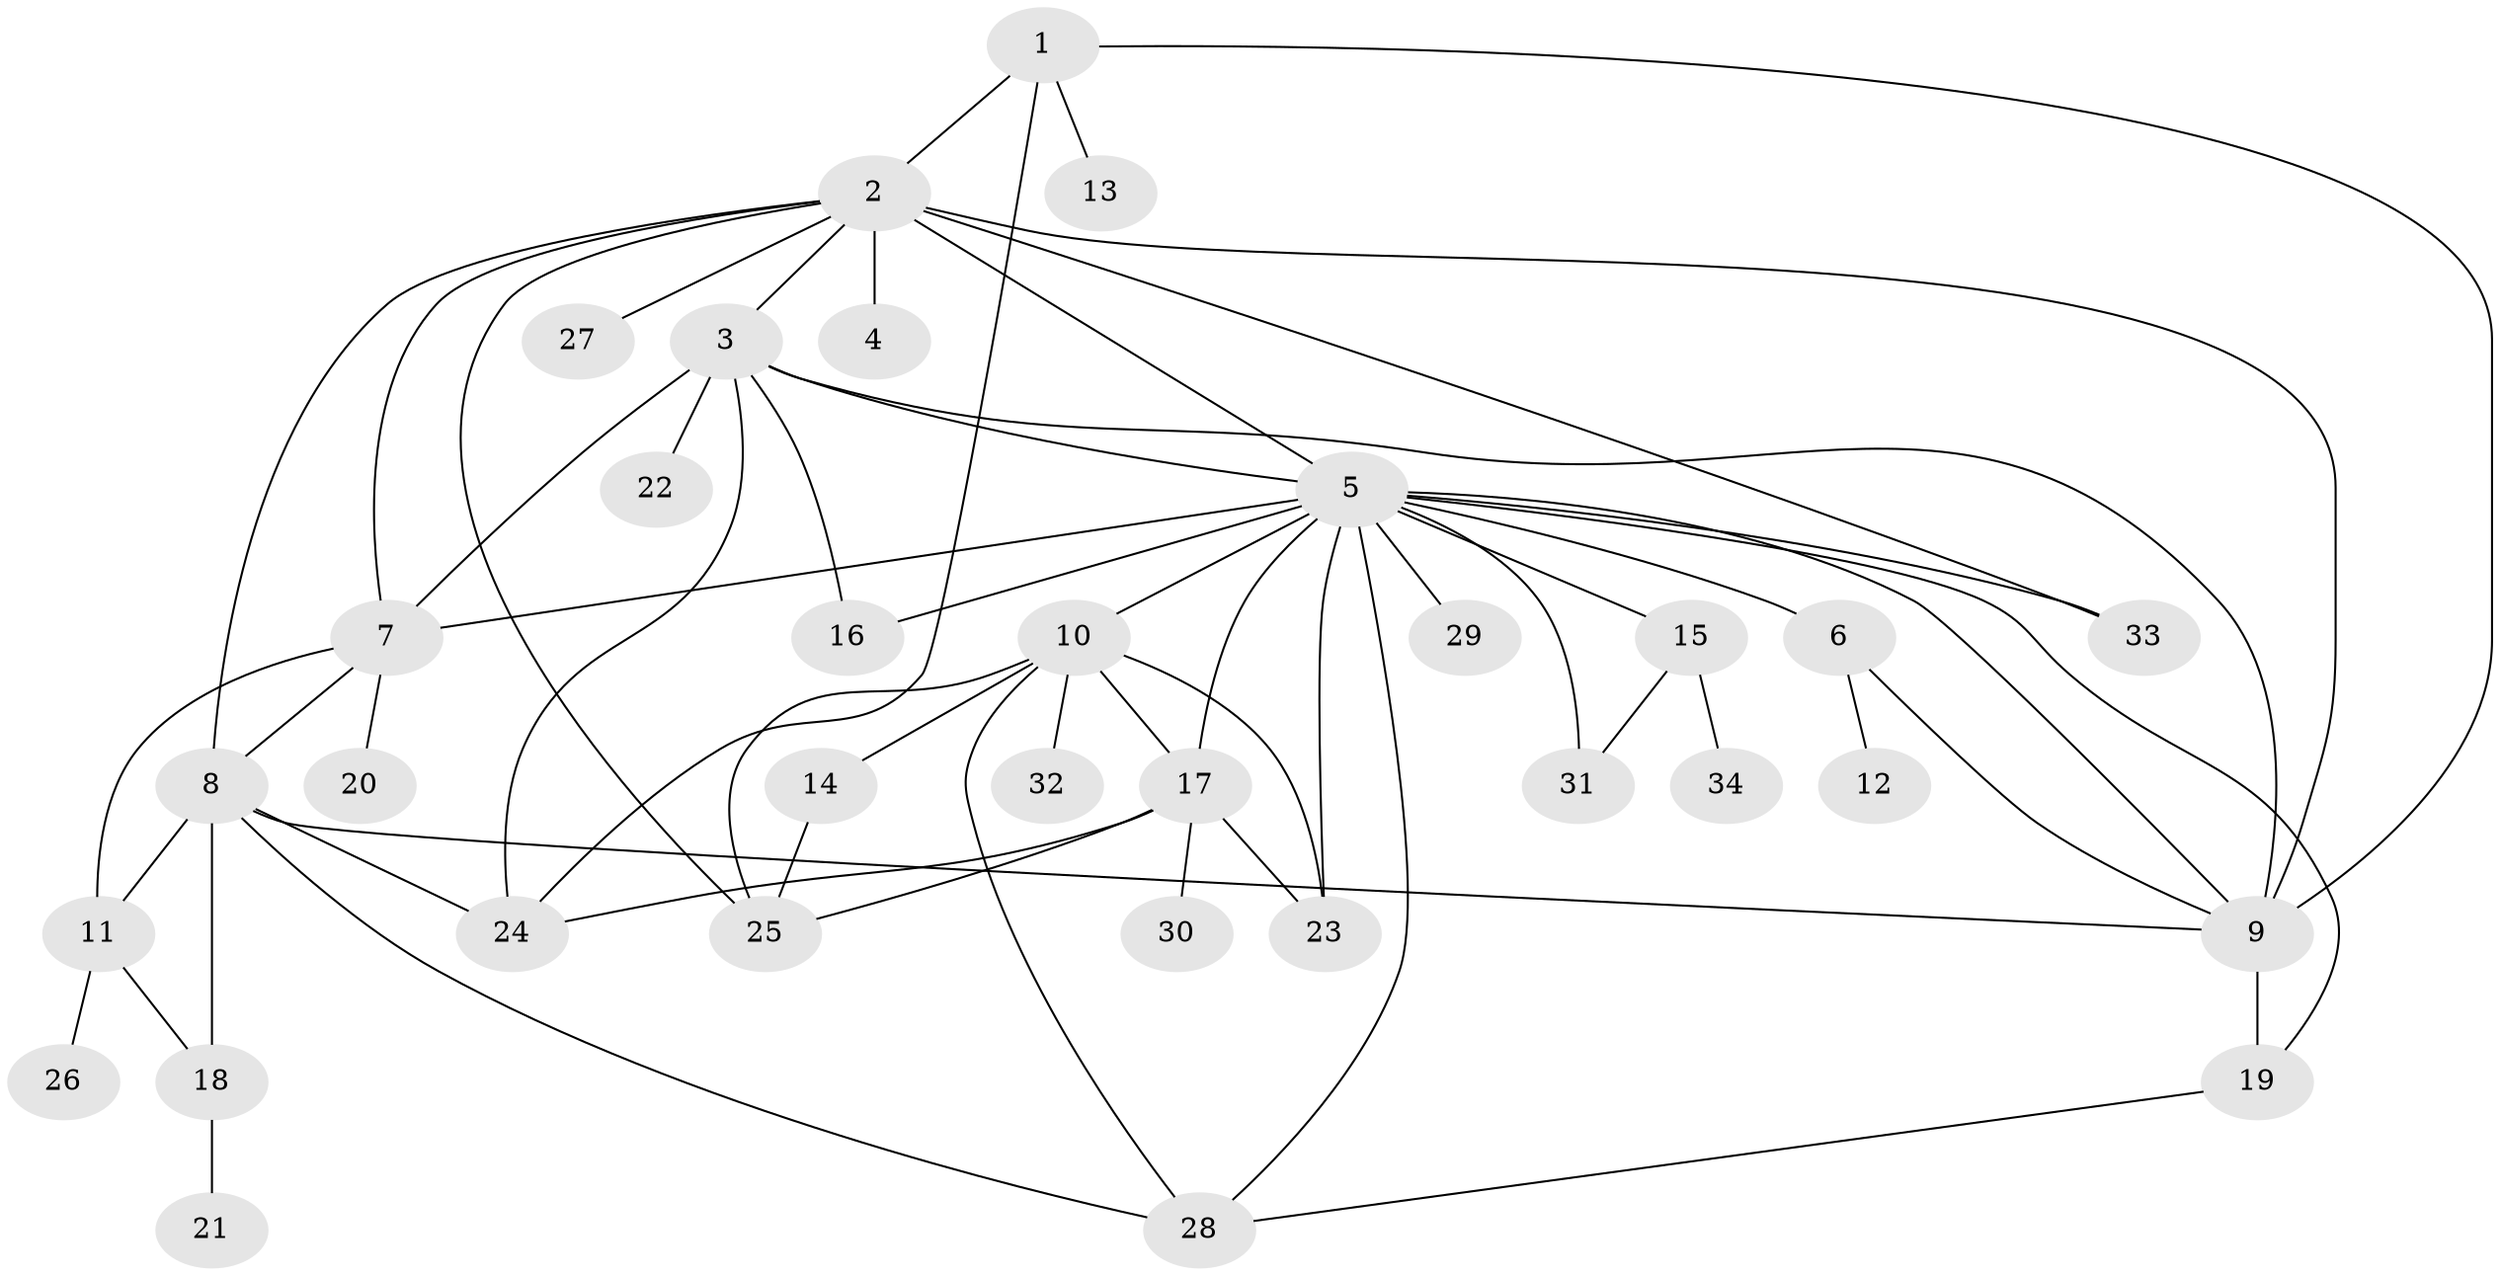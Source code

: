 // original degree distribution, {5: 0.07352941176470588, 12: 0.029411764705882353, 11: 0.014705882352941176, 6: 0.014705882352941176, 17: 0.014705882352941176, 3: 0.1323529411764706, 8: 0.029411764705882353, 2: 0.22058823529411764, 1: 0.39705882352941174, 7: 0.014705882352941176, 4: 0.058823529411764705}
// Generated by graph-tools (version 1.1) at 2025/35/03/09/25 02:35:45]
// undirected, 34 vertices, 60 edges
graph export_dot {
graph [start="1"]
  node [color=gray90,style=filled];
  1;
  2;
  3;
  4;
  5;
  6;
  7;
  8;
  9;
  10;
  11;
  12;
  13;
  14;
  15;
  16;
  17;
  18;
  19;
  20;
  21;
  22;
  23;
  24;
  25;
  26;
  27;
  28;
  29;
  30;
  31;
  32;
  33;
  34;
  1 -- 2 [weight=1.0];
  1 -- 9 [weight=1.0];
  1 -- 13 [weight=1.0];
  1 -- 24 [weight=1.0];
  2 -- 3 [weight=3.0];
  2 -- 4 [weight=6.0];
  2 -- 5 [weight=1.0];
  2 -- 7 [weight=2.0];
  2 -- 8 [weight=1.0];
  2 -- 9 [weight=2.0];
  2 -- 25 [weight=1.0];
  2 -- 27 [weight=3.0];
  2 -- 33 [weight=1.0];
  3 -- 5 [weight=1.0];
  3 -- 7 [weight=1.0];
  3 -- 9 [weight=1.0];
  3 -- 16 [weight=1.0];
  3 -- 22 [weight=1.0];
  3 -- 24 [weight=1.0];
  5 -- 6 [weight=1.0];
  5 -- 7 [weight=1.0];
  5 -- 9 [weight=1.0];
  5 -- 10 [weight=1.0];
  5 -- 15 [weight=1.0];
  5 -- 16 [weight=1.0];
  5 -- 17 [weight=1.0];
  5 -- 19 [weight=1.0];
  5 -- 23 [weight=1.0];
  5 -- 28 [weight=1.0];
  5 -- 29 [weight=1.0];
  5 -- 31 [weight=1.0];
  5 -- 33 [weight=1.0];
  6 -- 9 [weight=1.0];
  6 -- 12 [weight=1.0];
  7 -- 8 [weight=1.0];
  7 -- 11 [weight=1.0];
  7 -- 20 [weight=1.0];
  8 -- 9 [weight=1.0];
  8 -- 11 [weight=1.0];
  8 -- 18 [weight=4.0];
  8 -- 24 [weight=1.0];
  8 -- 28 [weight=1.0];
  9 -- 19 [weight=1.0];
  10 -- 14 [weight=1.0];
  10 -- 17 [weight=1.0];
  10 -- 23 [weight=1.0];
  10 -- 25 [weight=1.0];
  10 -- 28 [weight=1.0];
  10 -- 32 [weight=1.0];
  11 -- 18 [weight=1.0];
  11 -- 26 [weight=1.0];
  14 -- 25 [weight=1.0];
  15 -- 31 [weight=1.0];
  15 -- 34 [weight=1.0];
  17 -- 23 [weight=1.0];
  17 -- 24 [weight=1.0];
  17 -- 25 [weight=1.0];
  17 -- 30 [weight=1.0];
  18 -- 21 [weight=1.0];
  19 -- 28 [weight=1.0];
}
